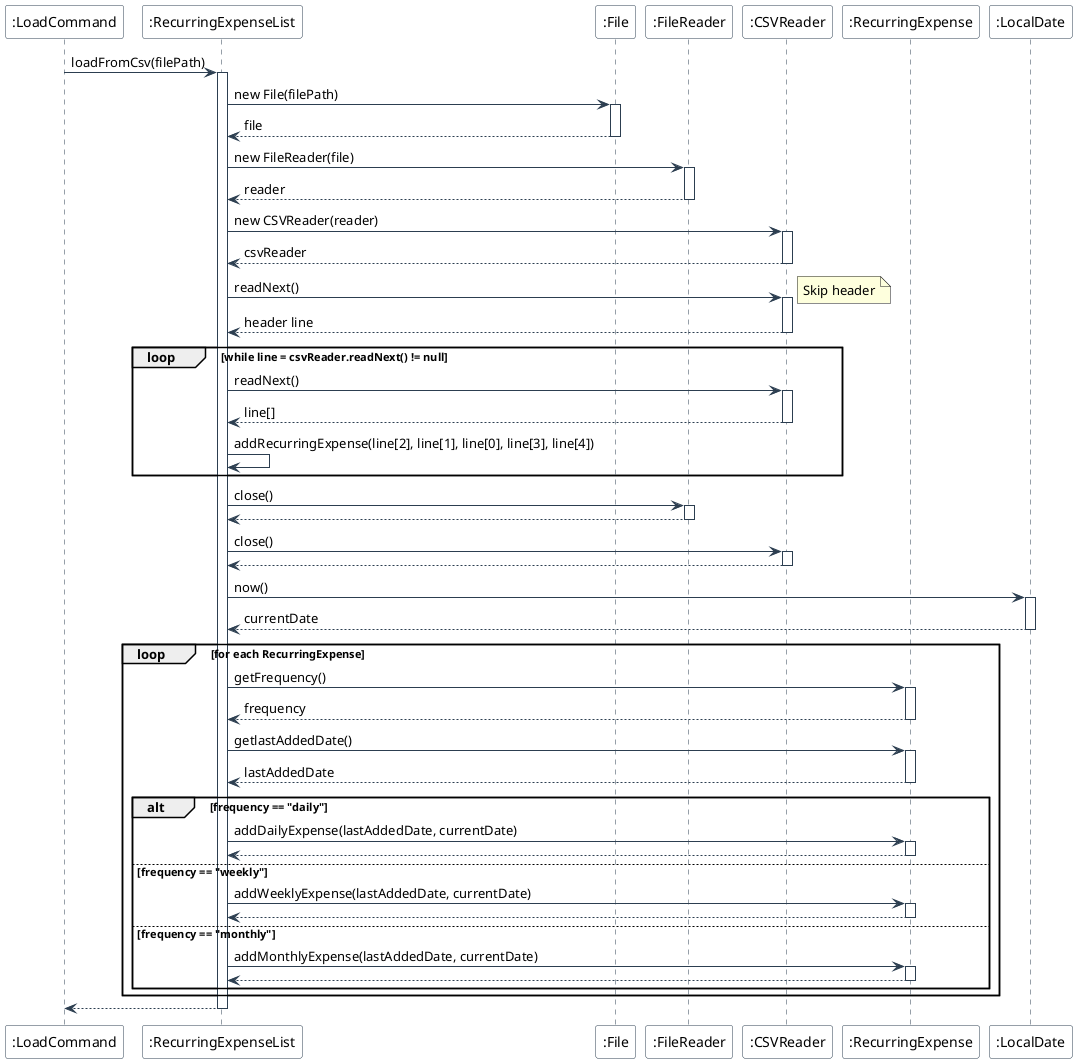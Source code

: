 @startuml
skinparam backgroundColor #FFFFFF
skinparam sequence {
    ArrowColor #2C3E50
    LifeLineBorderColor #2C3E50
    ParticipantBorderColor #2C3E50
    ParticipantBackgroundColor #FFFFFF
}

participant ":LoadCommand" as LC
participant ":RecurringExpenseList" as REL
participant ":File" as F
participant ":FileReader" as FR
participant ":CSVReader" as CSV
participant ":RecurringExpense" as RE
participant ":LocalDate" as LD

LC -> REL: loadFromCsv(filePath)
activate REL

REL -> F: new File(filePath)
activate F
F --> REL: file
deactivate F

REL -> FR: new FileReader(file)
activate FR
FR --> REL: reader
deactivate FR

REL -> CSV: new CSVReader(reader)
activate CSV
CSV --> REL: csvReader
deactivate CSV

REL -> CSV: readNext()
activate CSV
note right: Skip header
CSV --> REL: header line
deactivate CSV

loop while line = csvReader.readNext() != null
    REL -> CSV: readNext()
    activate CSV
    CSV --> REL: line[]
    deactivate CSV
    
    REL -> REL: addRecurringExpense(line[2], line[1], line[0], line[3], line[4])
end

REL -> FR: close()
activate FR
FR --> REL
deactivate FR

REL -> CSV: close()
activate CSV
CSV --> REL
deactivate CSV

REL -> LD: now()
activate LD
LD --> REL: currentDate
deactivate LD

loop for each RecurringExpense
    REL -> RE: getFrequency()
    activate RE
    RE --> REL: frequency
    deactivate RE
    
    REL -> RE: getlastAddedDate()
    activate RE
    RE --> REL: lastAddedDate
    deactivate RE
    
    alt frequency == "daily"
        REL -> RE: addDailyExpense(lastAddedDate, currentDate)
        activate RE
        RE --> REL
        deactivate RE
    else frequency == "weekly"
        REL -> RE: addWeeklyExpense(lastAddedDate, currentDate)
        activate RE
        RE --> REL
        deactivate RE
    else frequency == "monthly"
        REL -> RE: addMonthlyExpense(lastAddedDate, currentDate)
        activate RE
        RE --> REL
        deactivate RE
    end
end

REL --> LC
deactivate REL
@enduml